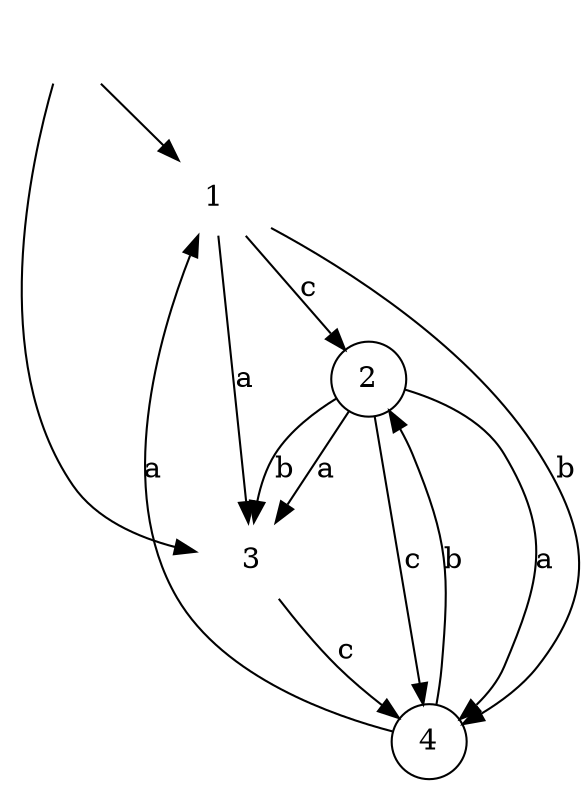 digraph nfa {
	Start [label="" shape=none]
	1 [label=1 shape=plaintext]
	2 [label=2 shape=circle]
	3 [label=3 shape=plaintext]
	4 [label=4 shape=circle]
	Start -> 1
	Start -> 3
	2 -> 3 [label=a]
	2 -> 4 [label=a]
	2 -> 3 [label=b]
	2 -> 4 [label=c]
	1 -> 3 [label=a]
	1 -> 4 [label=b]
	1 -> 2 [label=c]
	4 -> 1 [label=a]
	4 -> 2 [label=b]
	3 -> 4 [label=c]
}
